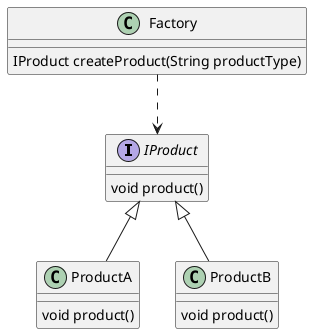 @startuml

interface IProduct

interface IProduct{
void product()
}

class ProductA {
void product()
}

IProduct<|--ProductA

class ProductB {
void product()
}

IProduct<|--ProductB

class Factory{
 IProduct createProduct(String productType)
}

Factory..>IProduct

@enduml